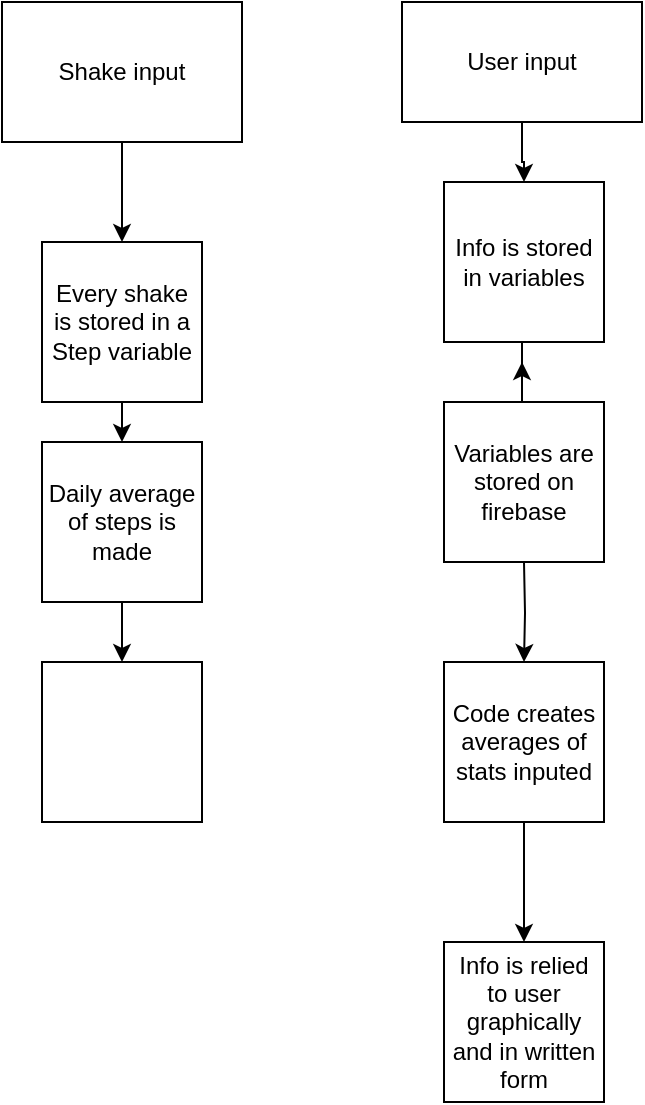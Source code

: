 <mxfile version="22.1.11" type="github">
  <diagram id="C5RBs43oDa-KdzZeNtuy" name="Page-1">
    <mxGraphModel dx="2501" dy="780" grid="1" gridSize="10" guides="1" tooltips="1" connect="1" arrows="1" fold="1" page="1" pageScale="1" pageWidth="827" pageHeight="1169" math="0" shadow="0">
      <root>
        <mxCell id="WIyWlLk6GJQsqaUBKTNV-0" />
        <mxCell id="WIyWlLk6GJQsqaUBKTNV-1" parent="WIyWlLk6GJQsqaUBKTNV-0" />
        <mxCell id="AdMBMNZh0WKYjnxQjkky-7" style="edgeStyle=orthogonalEdgeStyle;rounded=0;orthogonalLoop=1;jettySize=auto;html=1;exitX=0.5;exitY=1;exitDx=0;exitDy=0;entryX=0.5;entryY=0;entryDx=0;entryDy=0;" edge="1" parent="WIyWlLk6GJQsqaUBKTNV-1" target="AdMBMNZh0WKYjnxQjkky-5">
          <mxGeometry relative="1" as="geometry">
            <mxPoint x="251" y="310" as="sourcePoint" />
          </mxGeometry>
        </mxCell>
        <mxCell id="AdMBMNZh0WKYjnxQjkky-3" style="edgeStyle=orthogonalEdgeStyle;rounded=0;orthogonalLoop=1;jettySize=auto;html=1;" edge="1" parent="WIyWlLk6GJQsqaUBKTNV-1" source="AdMBMNZh0WKYjnxQjkky-10">
          <mxGeometry relative="1" as="geometry">
            <mxPoint x="250" y="210" as="targetPoint" />
            <Array as="points">
              <mxPoint x="250" y="230" />
              <mxPoint x="250" y="230" />
            </Array>
          </mxGeometry>
        </mxCell>
        <mxCell id="AdMBMNZh0WKYjnxQjkky-2" value="User input" style="rounded=0;whiteSpace=wrap;html=1;" vertex="1" parent="WIyWlLk6GJQsqaUBKTNV-1">
          <mxGeometry x="190" y="30" width="120" height="60" as="geometry" />
        </mxCell>
        <mxCell id="AdMBMNZh0WKYjnxQjkky-4" value="Info is relied to user graphically and in written form" style="whiteSpace=wrap;html=1;aspect=fixed;" vertex="1" parent="WIyWlLk6GJQsqaUBKTNV-1">
          <mxGeometry x="211" y="500" width="80" height="80" as="geometry" />
        </mxCell>
        <mxCell id="AdMBMNZh0WKYjnxQjkky-8" style="edgeStyle=orthogonalEdgeStyle;rounded=0;orthogonalLoop=1;jettySize=auto;html=1;exitX=0.5;exitY=1;exitDx=0;exitDy=0;" edge="1" parent="WIyWlLk6GJQsqaUBKTNV-1" source="AdMBMNZh0WKYjnxQjkky-5" target="AdMBMNZh0WKYjnxQjkky-4">
          <mxGeometry relative="1" as="geometry" />
        </mxCell>
        <mxCell id="AdMBMNZh0WKYjnxQjkky-5" value="Code creates averages of stats inputed" style="whiteSpace=wrap;html=1;aspect=fixed;" vertex="1" parent="WIyWlLk6GJQsqaUBKTNV-1">
          <mxGeometry x="211" y="360" width="80" height="80" as="geometry" />
        </mxCell>
        <mxCell id="AdMBMNZh0WKYjnxQjkky-15" style="edgeStyle=orthogonalEdgeStyle;rounded=0;orthogonalLoop=1;jettySize=auto;html=1;entryX=0.5;entryY=0;entryDx=0;entryDy=0;" edge="1" parent="WIyWlLk6GJQsqaUBKTNV-1" source="AdMBMNZh0WKYjnxQjkky-6" target="AdMBMNZh0WKYjnxQjkky-13">
          <mxGeometry relative="1" as="geometry" />
        </mxCell>
        <mxCell id="AdMBMNZh0WKYjnxQjkky-6" value="Shake input" style="rounded=0;whiteSpace=wrap;html=1;direction=west;" vertex="1" parent="WIyWlLk6GJQsqaUBKTNV-1">
          <mxGeometry x="-10" y="30" width="120" height="70" as="geometry" />
        </mxCell>
        <mxCell id="AdMBMNZh0WKYjnxQjkky-9" value="" style="edgeStyle=orthogonalEdgeStyle;rounded=0;orthogonalLoop=1;jettySize=auto;html=1;" edge="1" parent="WIyWlLk6GJQsqaUBKTNV-1" source="AdMBMNZh0WKYjnxQjkky-2" target="AdMBMNZh0WKYjnxQjkky-10">
          <mxGeometry relative="1" as="geometry">
            <mxPoint x="250" y="210" as="targetPoint" />
            <mxPoint x="250" y="90" as="sourcePoint" />
          </mxGeometry>
        </mxCell>
        <mxCell id="AdMBMNZh0WKYjnxQjkky-10" value="Info is stored in variables" style="whiteSpace=wrap;html=1;aspect=fixed;" vertex="1" parent="WIyWlLk6GJQsqaUBKTNV-1">
          <mxGeometry x="211" y="120" width="80" height="80" as="geometry" />
        </mxCell>
        <mxCell id="AdMBMNZh0WKYjnxQjkky-12" value="Variables are stored on firebase" style="whiteSpace=wrap;html=1;aspect=fixed;" vertex="1" parent="WIyWlLk6GJQsqaUBKTNV-1">
          <mxGeometry x="211" y="230" width="80" height="80" as="geometry" />
        </mxCell>
        <mxCell id="AdMBMNZh0WKYjnxQjkky-16" style="edgeStyle=orthogonalEdgeStyle;rounded=0;orthogonalLoop=1;jettySize=auto;html=1;exitX=0.5;exitY=1;exitDx=0;exitDy=0;entryX=0.5;entryY=0;entryDx=0;entryDy=0;" edge="1" parent="WIyWlLk6GJQsqaUBKTNV-1" source="AdMBMNZh0WKYjnxQjkky-13">
          <mxGeometry relative="1" as="geometry">
            <mxPoint x="50" y="250" as="targetPoint" />
          </mxGeometry>
        </mxCell>
        <mxCell id="AdMBMNZh0WKYjnxQjkky-13" value="Every shake is stored in a Step variable" style="whiteSpace=wrap;html=1;aspect=fixed;" vertex="1" parent="WIyWlLk6GJQsqaUBKTNV-1">
          <mxGeometry x="10" y="150" width="80" height="80" as="geometry" />
        </mxCell>
        <mxCell id="AdMBMNZh0WKYjnxQjkky-21" style="edgeStyle=orthogonalEdgeStyle;rounded=0;orthogonalLoop=1;jettySize=auto;html=1;exitX=0.5;exitY=1;exitDx=0;exitDy=0;entryX=0.5;entryY=0;entryDx=0;entryDy=0;" edge="1" parent="WIyWlLk6GJQsqaUBKTNV-1" source="AdMBMNZh0WKYjnxQjkky-18" target="AdMBMNZh0WKYjnxQjkky-19">
          <mxGeometry relative="1" as="geometry" />
        </mxCell>
        <mxCell id="AdMBMNZh0WKYjnxQjkky-18" value="Daily average of steps is made" style="whiteSpace=wrap;html=1;aspect=fixed;" vertex="1" parent="WIyWlLk6GJQsqaUBKTNV-1">
          <mxGeometry x="10" y="250" width="80" height="80" as="geometry" />
        </mxCell>
        <mxCell id="AdMBMNZh0WKYjnxQjkky-19" value="" style="whiteSpace=wrap;html=1;aspect=fixed;" vertex="1" parent="WIyWlLk6GJQsqaUBKTNV-1">
          <mxGeometry x="10" y="360" width="80" height="80" as="geometry" />
        </mxCell>
      </root>
    </mxGraphModel>
  </diagram>
</mxfile>
